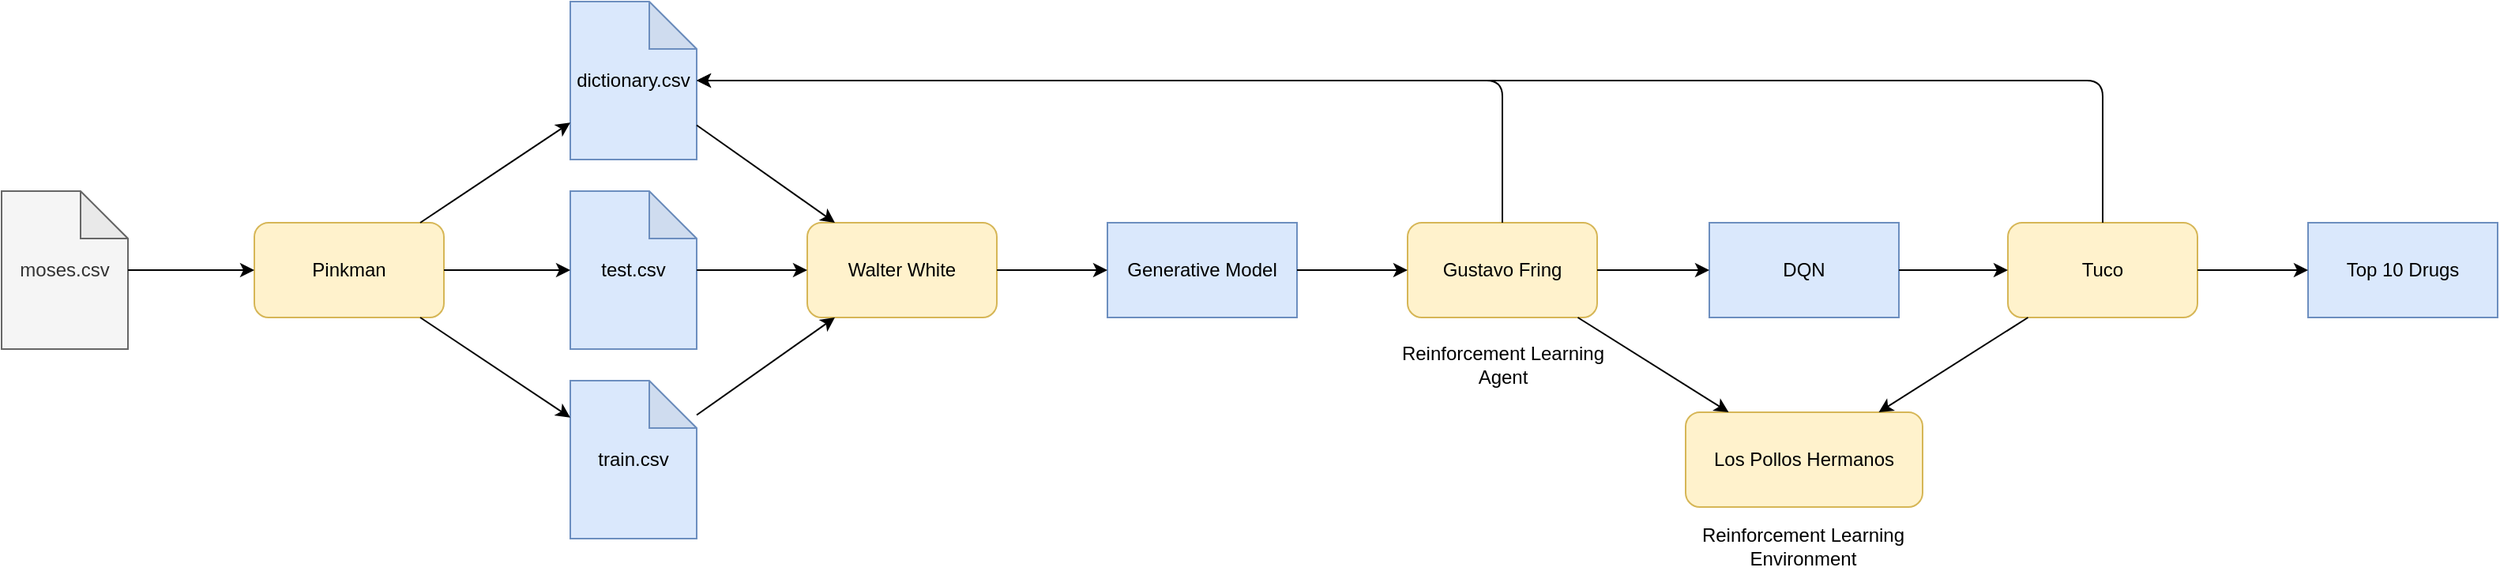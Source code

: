 <mxfile version="13.1.3" type="device"><diagram id="lCpyjEbsFqnp-hnuc7qD" name="Page-1"><mxGraphModel dx="1678" dy="919" grid="1" gridSize="10" guides="1" tooltips="1" connect="1" arrows="1" fold="1" page="1" pageScale="1" pageWidth="827" pageHeight="1169" math="0" shadow="0"><root><mxCell id="0"/><mxCell id="1" parent="0"/><mxCell id="JHBAndmmY0EpBkpFioSL-1" value="Pinkman" style="rounded=1;whiteSpace=wrap;html=1;fillColor=#fff2cc;strokeColor=#d6b656;" parent="1" vertex="1"><mxGeometry x="200" y="370" width="120" height="60" as="geometry"/></mxCell><mxCell id="JHBAndmmY0EpBkpFioSL-2" value="moses.csv" style="shape=note;whiteSpace=wrap;html=1;backgroundOutline=1;darkOpacity=0.05;fillColor=#f5f5f5;strokeColor=#666666;fontColor=#333333;" parent="1" vertex="1"><mxGeometry x="40" y="350" width="80" height="100" as="geometry"/></mxCell><mxCell id="JHBAndmmY0EpBkpFioSL-3" value="Walter White" style="rounded=1;whiteSpace=wrap;html=1;fillColor=#fff2cc;strokeColor=#d6b656;" parent="1" vertex="1"><mxGeometry x="550" y="370" width="120" height="60" as="geometry"/></mxCell><mxCell id="JHBAndmmY0EpBkpFioSL-10" value="dictionary.csv" style="shape=note;whiteSpace=wrap;html=1;backgroundOutline=1;darkOpacity=0.05;fillColor=#dae8fc;strokeColor=#6c8ebf;" parent="1" vertex="1"><mxGeometry x="400" y="230" width="80" height="100" as="geometry"/></mxCell><mxCell id="JHBAndmmY0EpBkpFioSL-11" value="train.csv" style="shape=note;whiteSpace=wrap;html=1;backgroundOutline=1;darkOpacity=0.05;fillColor=#dae8fc;strokeColor=#6c8ebf;" parent="1" vertex="1"><mxGeometry x="400" y="470" width="80" height="100" as="geometry"/></mxCell><mxCell id="JHBAndmmY0EpBkpFioSL-12" value="test.csv" style="shape=note;whiteSpace=wrap;html=1;backgroundOutline=1;darkOpacity=0.05;fillColor=#dae8fc;strokeColor=#6c8ebf;" parent="1" vertex="1"><mxGeometry x="400" y="350" width="80" height="100" as="geometry"/></mxCell><mxCell id="JHBAndmmY0EpBkpFioSL-14" value="" style="endArrow=classic;html=1;" parent="1" source="JHBAndmmY0EpBkpFioSL-2" target="JHBAndmmY0EpBkpFioSL-1" edge="1"><mxGeometry width="50" height="50" relative="1" as="geometry"><mxPoint x="180" y="310" as="sourcePoint"/><mxPoint x="230" y="260" as="targetPoint"/></mxGeometry></mxCell><mxCell id="JHBAndmmY0EpBkpFioSL-15" value="" style="endArrow=classic;html=1;" parent="1" source="JHBAndmmY0EpBkpFioSL-1" target="JHBAndmmY0EpBkpFioSL-12" edge="1"><mxGeometry width="50" height="50" relative="1" as="geometry"><mxPoint x="280" y="530" as="sourcePoint"/><mxPoint x="330" y="480" as="targetPoint"/></mxGeometry></mxCell><mxCell id="JHBAndmmY0EpBkpFioSL-16" value="" style="endArrow=classic;html=1;" parent="1" source="JHBAndmmY0EpBkpFioSL-1" target="JHBAndmmY0EpBkpFioSL-11" edge="1"><mxGeometry width="50" height="50" relative="1" as="geometry"><mxPoint x="280" y="520" as="sourcePoint"/><mxPoint x="330" y="470" as="targetPoint"/></mxGeometry></mxCell><mxCell id="JHBAndmmY0EpBkpFioSL-17" value="" style="endArrow=classic;html=1;" parent="1" source="JHBAndmmY0EpBkpFioSL-1" target="JHBAndmmY0EpBkpFioSL-10" edge="1"><mxGeometry width="50" height="50" relative="1" as="geometry"><mxPoint x="290" y="540" as="sourcePoint"/><mxPoint x="340" y="490" as="targetPoint"/></mxGeometry></mxCell><mxCell id="JHBAndmmY0EpBkpFioSL-18" value="" style="endArrow=classic;html=1;" parent="1" source="JHBAndmmY0EpBkpFioSL-12" target="JHBAndmmY0EpBkpFioSL-3" edge="1"><mxGeometry width="50" height="50" relative="1" as="geometry"><mxPoint x="530" y="520" as="sourcePoint"/><mxPoint x="580" y="470" as="targetPoint"/></mxGeometry></mxCell><mxCell id="JHBAndmmY0EpBkpFioSL-19" value="" style="endArrow=classic;html=1;" parent="1" source="JHBAndmmY0EpBkpFioSL-10" target="JHBAndmmY0EpBkpFioSL-3" edge="1"><mxGeometry width="50" height="50" relative="1" as="geometry"><mxPoint x="150" y="290" as="sourcePoint"/><mxPoint x="200" y="240" as="targetPoint"/></mxGeometry></mxCell><mxCell id="JHBAndmmY0EpBkpFioSL-20" value="" style="endArrow=classic;html=1;" parent="1" source="JHBAndmmY0EpBkpFioSL-11" target="JHBAndmmY0EpBkpFioSL-3" edge="1"><mxGeometry width="50" height="50" relative="1" as="geometry"><mxPoint x="560" y="580" as="sourcePoint"/><mxPoint x="610" y="530" as="targetPoint"/></mxGeometry></mxCell><mxCell id="JHBAndmmY0EpBkpFioSL-21" value="Generative Model" style="rounded=0;whiteSpace=wrap;html=1;fillColor=#dae8fc;strokeColor=#6c8ebf;" parent="1" vertex="1"><mxGeometry x="740" y="370" width="120" height="60" as="geometry"/></mxCell><mxCell id="JHBAndmmY0EpBkpFioSL-22" value="" style="endArrow=classic;html=1;" parent="1" source="JHBAndmmY0EpBkpFioSL-3" target="JHBAndmmY0EpBkpFioSL-21" edge="1"><mxGeometry width="50" height="50" relative="1" as="geometry"><mxPoint x="710" y="290" as="sourcePoint"/><mxPoint x="760" y="240" as="targetPoint"/></mxGeometry></mxCell><mxCell id="JHBAndmmY0EpBkpFioSL-23" value="Gustavo Fring" style="rounded=1;whiteSpace=wrap;html=1;fillColor=#fff2cc;strokeColor=#d6b656;" parent="1" vertex="1"><mxGeometry x="930" y="370" width="120" height="60" as="geometry"/></mxCell><mxCell id="JHBAndmmY0EpBkpFioSL-24" value="" style="endArrow=classic;html=1;" parent="1" source="JHBAndmmY0EpBkpFioSL-23" target="JHBAndmmY0EpBkpFioSL-10" edge="1"><mxGeometry width="50" height="50" relative="1" as="geometry"><mxPoint x="920" y="300" as="sourcePoint"/><mxPoint x="780" y="220" as="targetPoint"/><Array as="points"><mxPoint x="990" y="280"/></Array></mxGeometry></mxCell><mxCell id="JHBAndmmY0EpBkpFioSL-25" value="" style="endArrow=classic;html=1;" parent="1" source="JHBAndmmY0EpBkpFioSL-21" target="JHBAndmmY0EpBkpFioSL-23" edge="1"><mxGeometry width="50" height="50" relative="1" as="geometry"><mxPoint x="870" y="540" as="sourcePoint"/><mxPoint x="920" y="490" as="targetPoint"/></mxGeometry></mxCell><mxCell id="JHBAndmmY0EpBkpFioSL-26" value="Los Pollos Hermanos" style="rounded=1;whiteSpace=wrap;html=1;fillColor=#fff2cc;strokeColor=#d6b656;" parent="1" vertex="1"><mxGeometry x="1106" y="490" width="150" height="60" as="geometry"/></mxCell><mxCell id="JHBAndmmY0EpBkpFioSL-27" value="" style="endArrow=classic;html=1;" parent="1" source="JHBAndmmY0EpBkpFioSL-23" target="JHBAndmmY0EpBkpFioSL-26" edge="1"><mxGeometry width="50" height="50" relative="1" as="geometry"><mxPoint x="880" y="570" as="sourcePoint"/><mxPoint x="930" y="520" as="targetPoint"/></mxGeometry></mxCell><mxCell id="JHBAndmmY0EpBkpFioSL-28" value="DQN" style="rounded=0;whiteSpace=wrap;html=1;fillColor=#dae8fc;strokeColor=#6c8ebf;" parent="1" vertex="1"><mxGeometry x="1121" y="370" width="120" height="60" as="geometry"/></mxCell><mxCell id="JHBAndmmY0EpBkpFioSL-29" value="Tuco" style="rounded=1;whiteSpace=wrap;html=1;fillColor=#fff2cc;strokeColor=#d6b656;" parent="1" vertex="1"><mxGeometry x="1310" y="370" width="120" height="60" as="geometry"/></mxCell><mxCell id="JHBAndmmY0EpBkpFioSL-30" value="Top 10 Drugs" style="rounded=0;whiteSpace=wrap;html=1;fillColor=#dae8fc;strokeColor=#6c8ebf;" parent="1" vertex="1"><mxGeometry x="1500" y="370" width="120" height="60" as="geometry"/></mxCell><mxCell id="JHBAndmmY0EpBkpFioSL-31" value="" style="endArrow=classic;html=1;" parent="1" source="JHBAndmmY0EpBkpFioSL-23" target="JHBAndmmY0EpBkpFioSL-28" edge="1"><mxGeometry width="50" height="50" relative="1" as="geometry"><mxPoint x="950" y="630" as="sourcePoint"/><mxPoint x="1000" y="580" as="targetPoint"/></mxGeometry></mxCell><mxCell id="JHBAndmmY0EpBkpFioSL-32" value="" style="endArrow=classic;html=1;" parent="1" source="JHBAndmmY0EpBkpFioSL-28" target="JHBAndmmY0EpBkpFioSL-29" edge="1"><mxGeometry width="50" height="50" relative="1" as="geometry"><mxPoint x="920" y="630" as="sourcePoint"/><mxPoint x="970" y="580" as="targetPoint"/></mxGeometry></mxCell><mxCell id="JHBAndmmY0EpBkpFioSL-33" value="" style="endArrow=classic;html=1;" parent="1" source="JHBAndmmY0EpBkpFioSL-29" target="JHBAndmmY0EpBkpFioSL-26" edge="1"><mxGeometry width="50" height="50" relative="1" as="geometry"><mxPoint x="1420" y="560" as="sourcePoint"/><mxPoint x="1470" y="510" as="targetPoint"/></mxGeometry></mxCell><mxCell id="JHBAndmmY0EpBkpFioSL-34" value="" style="endArrow=classic;html=1;" parent="1" source="JHBAndmmY0EpBkpFioSL-29" target="JHBAndmmY0EpBkpFioSL-30" edge="1"><mxGeometry width="50" height="50" relative="1" as="geometry"><mxPoint x="1170" y="660" as="sourcePoint"/><mxPoint x="1220" y="610" as="targetPoint"/></mxGeometry></mxCell><mxCell id="JHBAndmmY0EpBkpFioSL-35" value="" style="endArrow=classic;html=1;" parent="1" source="JHBAndmmY0EpBkpFioSL-29" target="JHBAndmmY0EpBkpFioSL-10" edge="1"><mxGeometry width="50" height="50" relative="1" as="geometry"><mxPoint x="1000" y="620" as="sourcePoint"/><mxPoint x="1050" y="570" as="targetPoint"/><Array as="points"><mxPoint x="1370" y="280"/></Array></mxGeometry></mxCell><mxCell id="D8iJNls6HLIGgzeE2pAy-1" value="Reinforcement Learning&lt;br&gt;Environment" style="text;html=1;strokeColor=none;fillColor=none;align=center;verticalAlign=middle;whiteSpace=wrap;rounded=0;" vertex="1" parent="1"><mxGeometry x="1106" y="565" width="149" height="20" as="geometry"/></mxCell><mxCell id="D8iJNls6HLIGgzeE2pAy-2" value="Reinforcement Learning&lt;br&gt;Agent" style="text;html=1;strokeColor=none;fillColor=none;align=center;verticalAlign=middle;whiteSpace=wrap;rounded=0;" vertex="1" parent="1"><mxGeometry x="915.5" y="450" width="149" height="20" as="geometry"/></mxCell></root></mxGraphModel></diagram></mxfile>